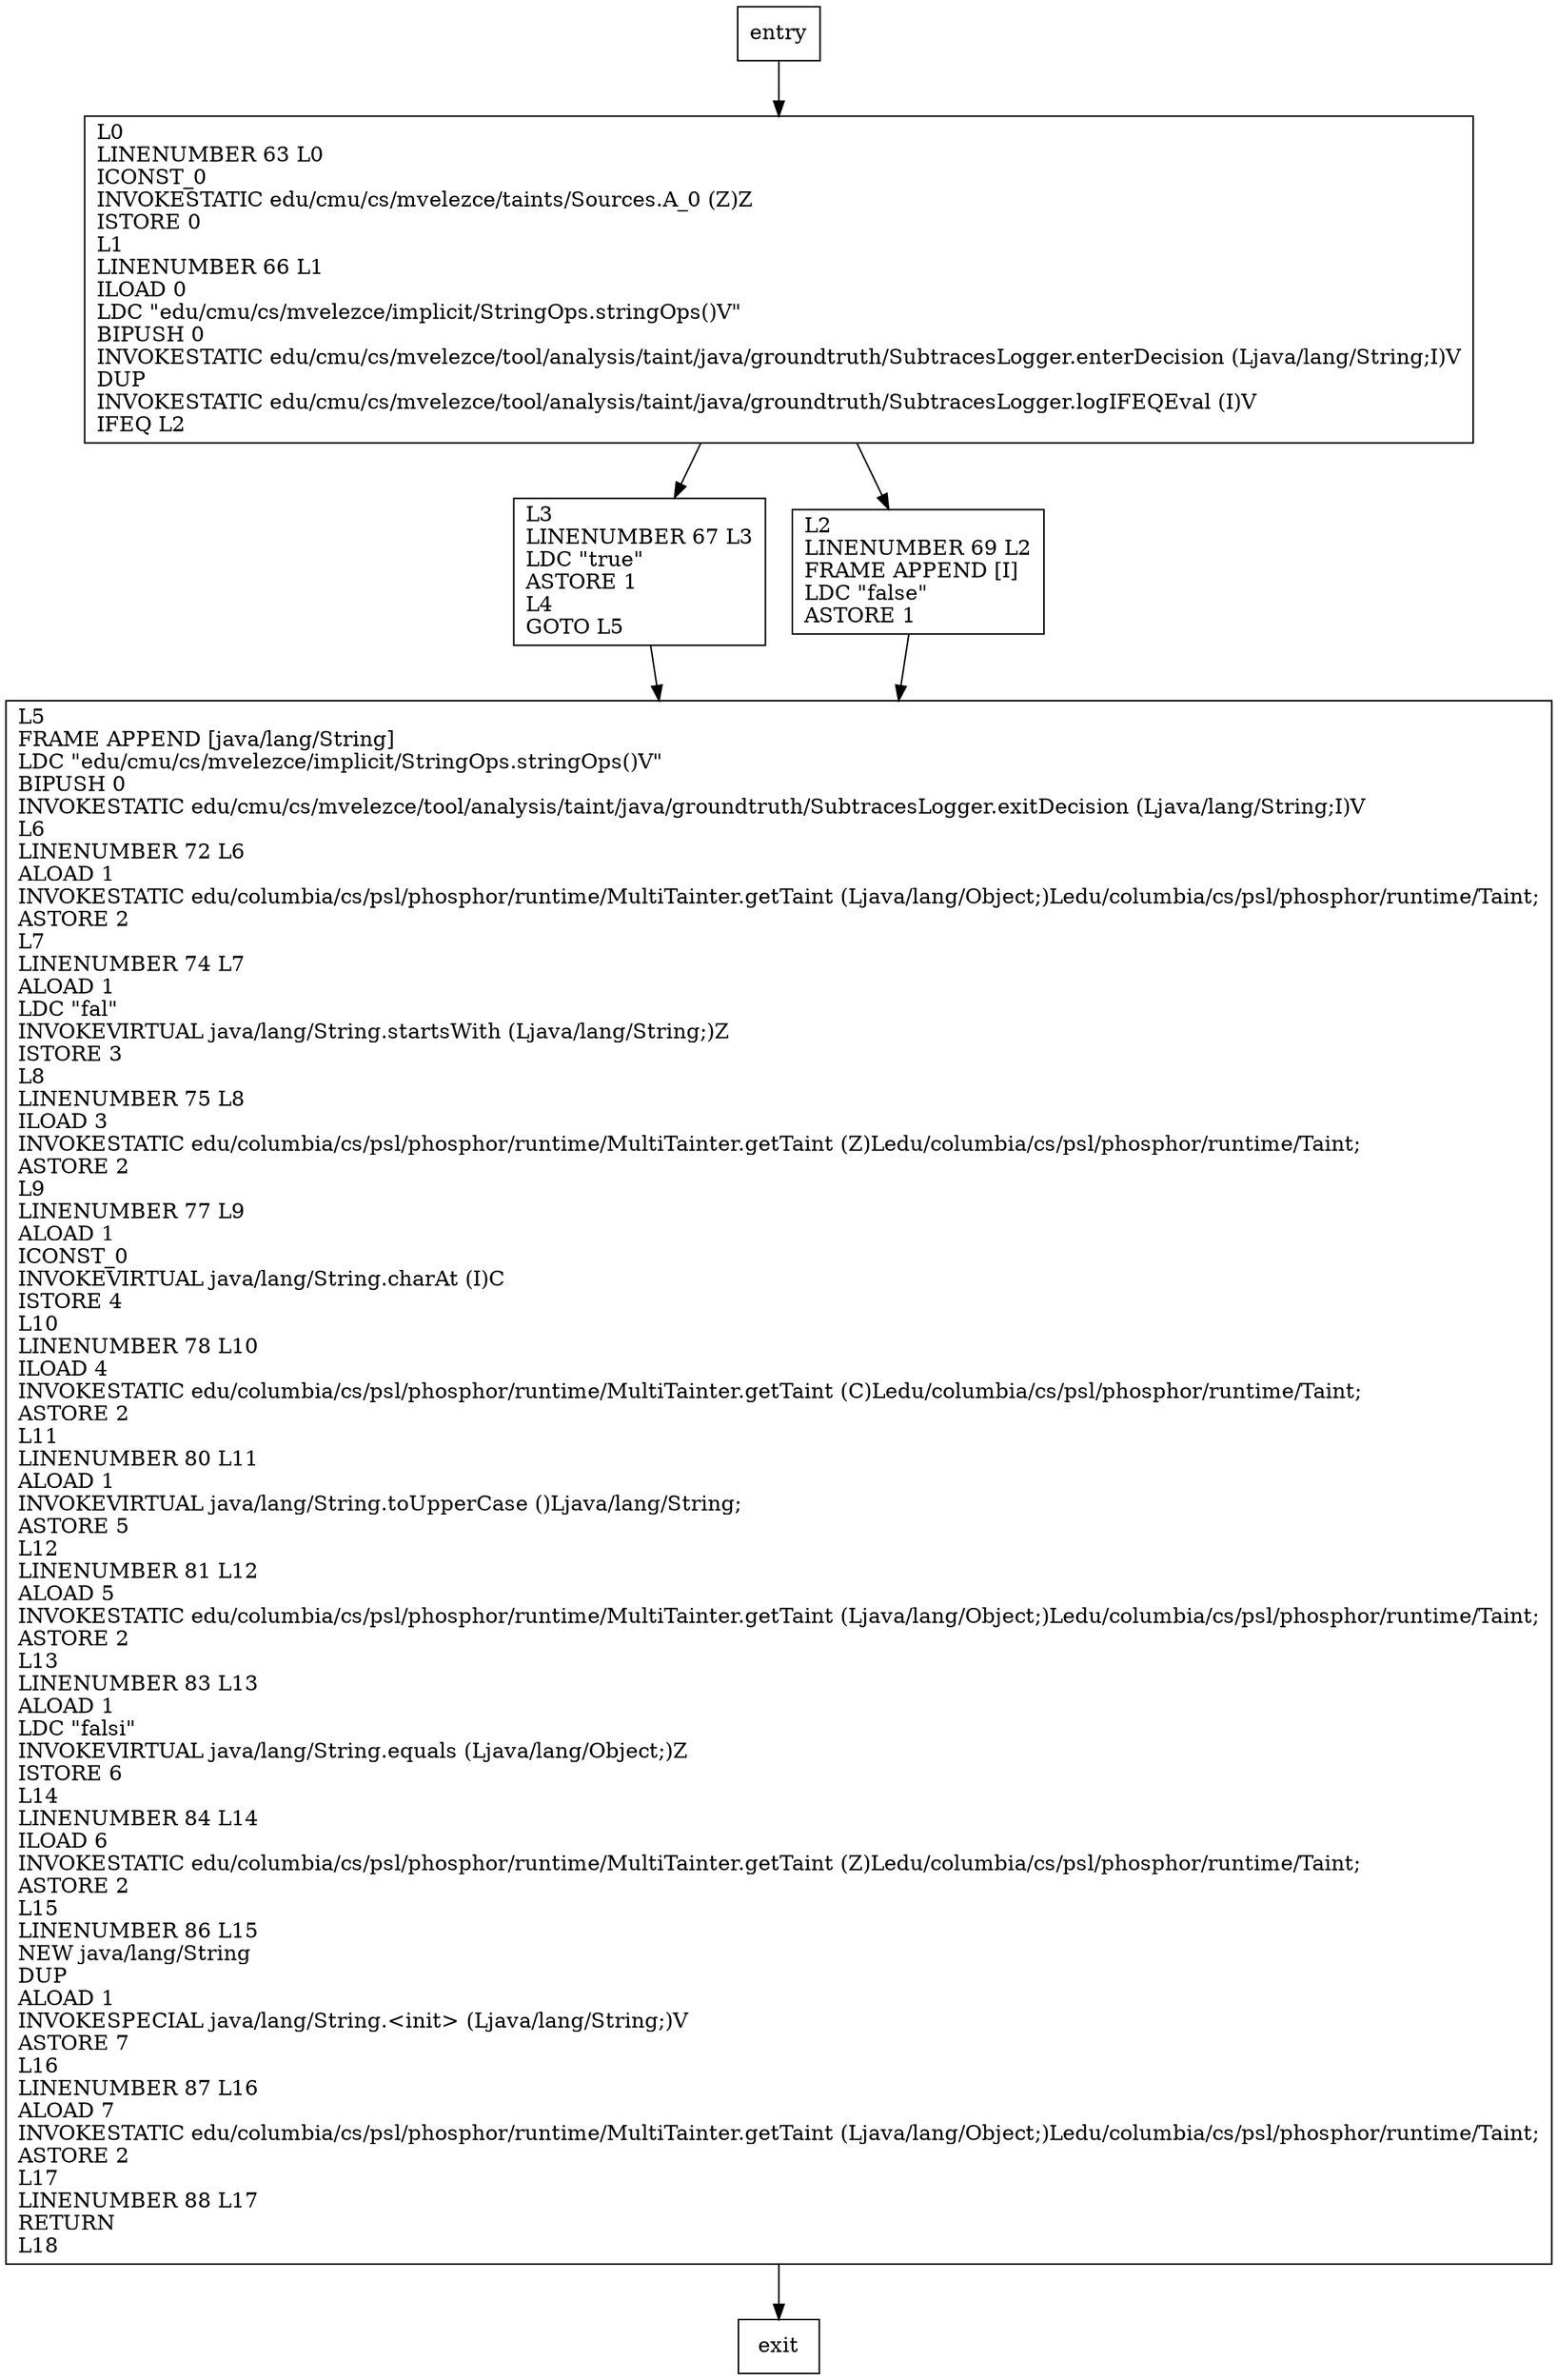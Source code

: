 digraph stringOps {
node [shape=record];
1620068262 [label="L3\lLINENUMBER 67 L3\lLDC \"true\"\lASTORE 1\lL4\lGOTO L5\l"];
463189734 [label="L0\lLINENUMBER 63 L0\lICONST_0\lINVOKESTATIC edu/cmu/cs/mvelezce/taints/Sources.A_0 (Z)Z\lISTORE 0\lL1\lLINENUMBER 66 L1\lILOAD 0\lLDC \"edu/cmu/cs/mvelezce/implicit/StringOps.stringOps()V\"\lBIPUSH 0\lINVOKESTATIC edu/cmu/cs/mvelezce/tool/analysis/taint/java/groundtruth/SubtracesLogger.enterDecision (Ljava/lang/String;I)V\lDUP\lINVOKESTATIC edu/cmu/cs/mvelezce/tool/analysis/taint/java/groundtruth/SubtracesLogger.logIFEQEval (I)V\lIFEQ L2\l"];
1735509208 [label="L5\lFRAME APPEND [java/lang/String]\lLDC \"edu/cmu/cs/mvelezce/implicit/StringOps.stringOps()V\"\lBIPUSH 0\lINVOKESTATIC edu/cmu/cs/mvelezce/tool/analysis/taint/java/groundtruth/SubtracesLogger.exitDecision (Ljava/lang/String;I)V\lL6\lLINENUMBER 72 L6\lALOAD 1\lINVOKESTATIC edu/columbia/cs/psl/phosphor/runtime/MultiTainter.getTaint (Ljava/lang/Object;)Ledu/columbia/cs/psl/phosphor/runtime/Taint;\lASTORE 2\lL7\lLINENUMBER 74 L7\lALOAD 1\lLDC \"fal\"\lINVOKEVIRTUAL java/lang/String.startsWith (Ljava/lang/String;)Z\lISTORE 3\lL8\lLINENUMBER 75 L8\lILOAD 3\lINVOKESTATIC edu/columbia/cs/psl/phosphor/runtime/MultiTainter.getTaint (Z)Ledu/columbia/cs/psl/phosphor/runtime/Taint;\lASTORE 2\lL9\lLINENUMBER 77 L9\lALOAD 1\lICONST_0\lINVOKEVIRTUAL java/lang/String.charAt (I)C\lISTORE 4\lL10\lLINENUMBER 78 L10\lILOAD 4\lINVOKESTATIC edu/columbia/cs/psl/phosphor/runtime/MultiTainter.getTaint (C)Ledu/columbia/cs/psl/phosphor/runtime/Taint;\lASTORE 2\lL11\lLINENUMBER 80 L11\lALOAD 1\lINVOKEVIRTUAL java/lang/String.toUpperCase ()Ljava/lang/String;\lASTORE 5\lL12\lLINENUMBER 81 L12\lALOAD 5\lINVOKESTATIC edu/columbia/cs/psl/phosphor/runtime/MultiTainter.getTaint (Ljava/lang/Object;)Ledu/columbia/cs/psl/phosphor/runtime/Taint;\lASTORE 2\lL13\lLINENUMBER 83 L13\lALOAD 1\lLDC \"falsi\"\lINVOKEVIRTUAL java/lang/String.equals (Ljava/lang/Object;)Z\lISTORE 6\lL14\lLINENUMBER 84 L14\lILOAD 6\lINVOKESTATIC edu/columbia/cs/psl/phosphor/runtime/MultiTainter.getTaint (Z)Ledu/columbia/cs/psl/phosphor/runtime/Taint;\lASTORE 2\lL15\lLINENUMBER 86 L15\lNEW java/lang/String\lDUP\lALOAD 1\lINVOKESPECIAL java/lang/String.\<init\> (Ljava/lang/String;)V\lASTORE 7\lL16\lLINENUMBER 87 L16\lALOAD 7\lINVOKESTATIC edu/columbia/cs/psl/phosphor/runtime/MultiTainter.getTaint (Ljava/lang/Object;)Ledu/columbia/cs/psl/phosphor/runtime/Taint;\lASTORE 2\lL17\lLINENUMBER 88 L17\lRETURN\lL18\l"];
665402618 [label="L2\lLINENUMBER 69 L2\lFRAME APPEND [I]\lLDC \"false\"\lASTORE 1\l"];
entry;
exit;
1620068262 -> 1735509208;
entry -> 463189734;
463189734 -> 1620068262;
463189734 -> 665402618;
1735509208 -> exit;
665402618 -> 1735509208;
}
